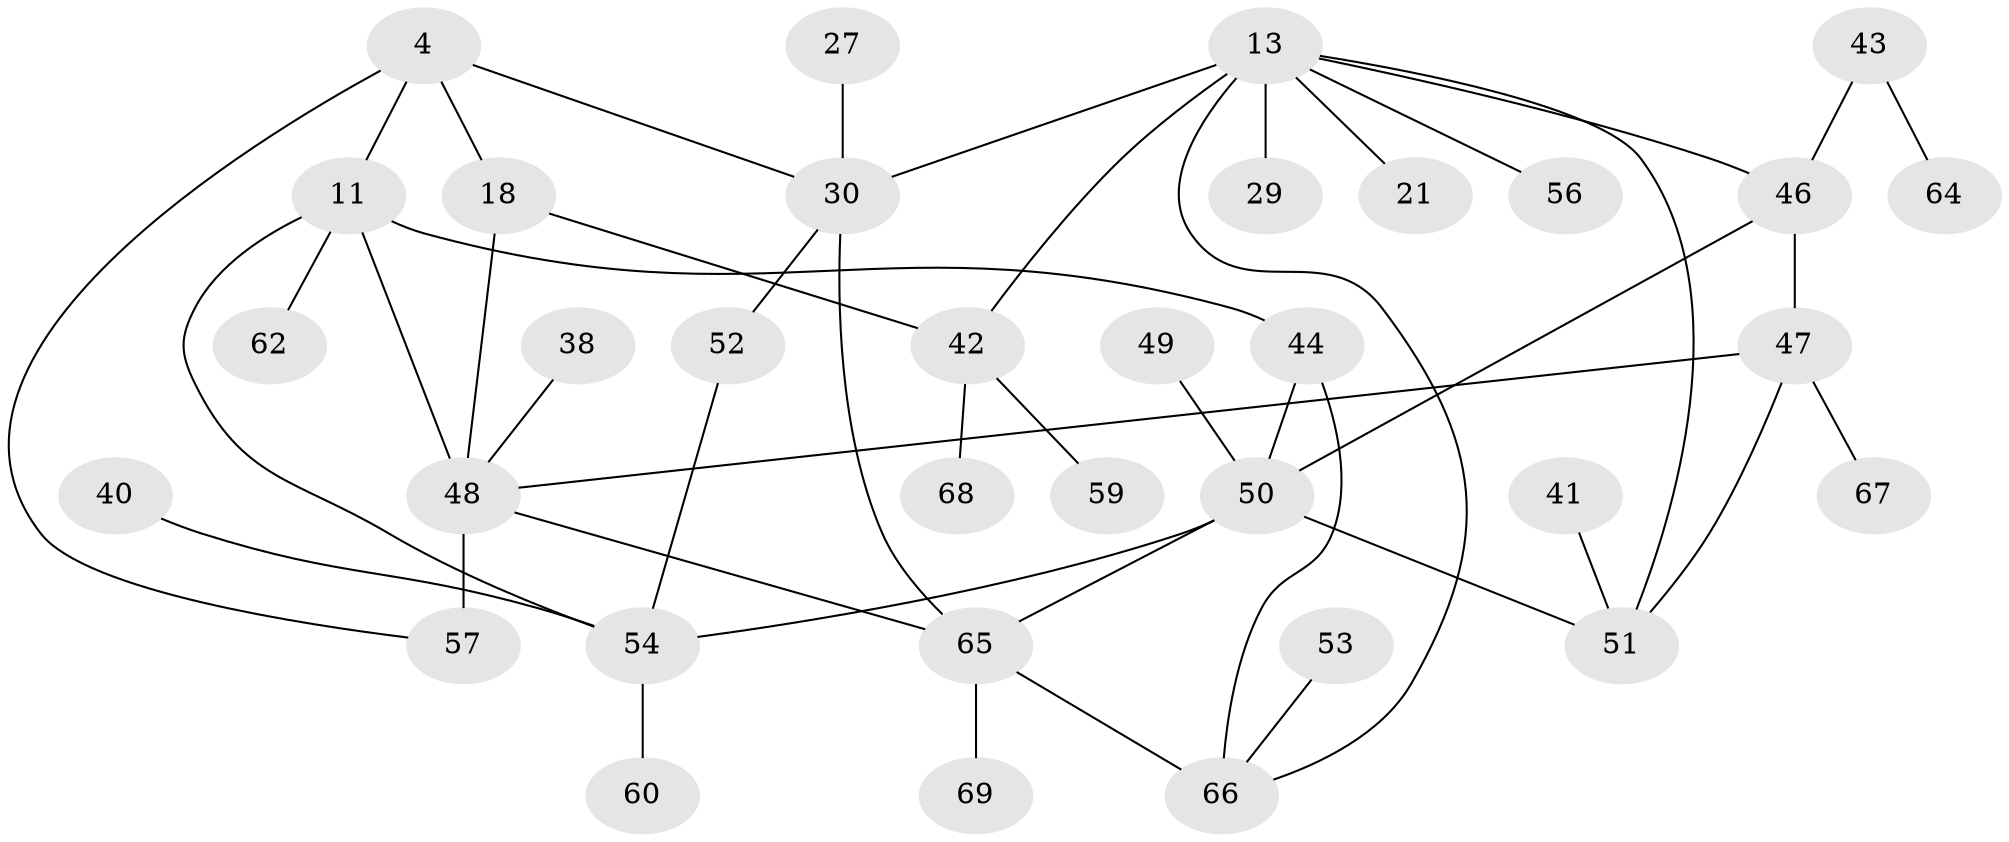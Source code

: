 // original degree distribution, {5: 0.057971014492753624, 6: 0.028985507246376812, 4: 0.21739130434782608, 2: 0.2898550724637681, 3: 0.11594202898550725, 1: 0.2898550724637681}
// Generated by graph-tools (version 1.1) at 2025/42/03/09/25 04:42:02]
// undirected, 34 vertices, 46 edges
graph export_dot {
graph [start="1"]
  node [color=gray90,style=filled];
  4 [super="+3"];
  11 [super="+10"];
  13 [super="+6"];
  18;
  21;
  27;
  29;
  30 [super="+20"];
  38;
  40;
  41;
  42 [super="+23"];
  43;
  44 [super="+15"];
  46 [super="+35"];
  47;
  48 [super="+28"];
  49;
  50 [super="+34+45+36"];
  51 [super="+17+25+39"];
  52;
  53;
  54 [super="+37"];
  56;
  57;
  59;
  60;
  62;
  64;
  65 [super="+58+55+61"];
  66 [super="+9+63"];
  67;
  68;
  69;
  4 -- 11;
  4 -- 57;
  4 -- 18;
  4 -- 30;
  11 -- 48 [weight=2];
  11 -- 62;
  11 -- 44;
  11 -- 54;
  13 -- 21;
  13 -- 29;
  13 -- 56;
  13 -- 30 [weight=2];
  13 -- 66;
  13 -- 51;
  13 -- 46;
  13 -- 42;
  18 -- 48 [weight=2];
  18 -- 42;
  27 -- 30;
  30 -- 52;
  30 -- 65 [weight=2];
  38 -- 48;
  40 -- 54;
  41 -- 51;
  42 -- 59;
  42 -- 68;
  43 -- 64;
  43 -- 46;
  44 -- 66;
  44 -- 50;
  46 -- 50 [weight=2];
  46 -- 47;
  47 -- 51;
  47 -- 67;
  47 -- 48;
  48 -- 57 [weight=2];
  48 -- 65;
  49 -- 50;
  50 -- 65;
  50 -- 51;
  50 -- 54;
  52 -- 54;
  53 -- 66;
  54 -- 60;
  65 -- 66 [weight=2];
  65 -- 69;
}
